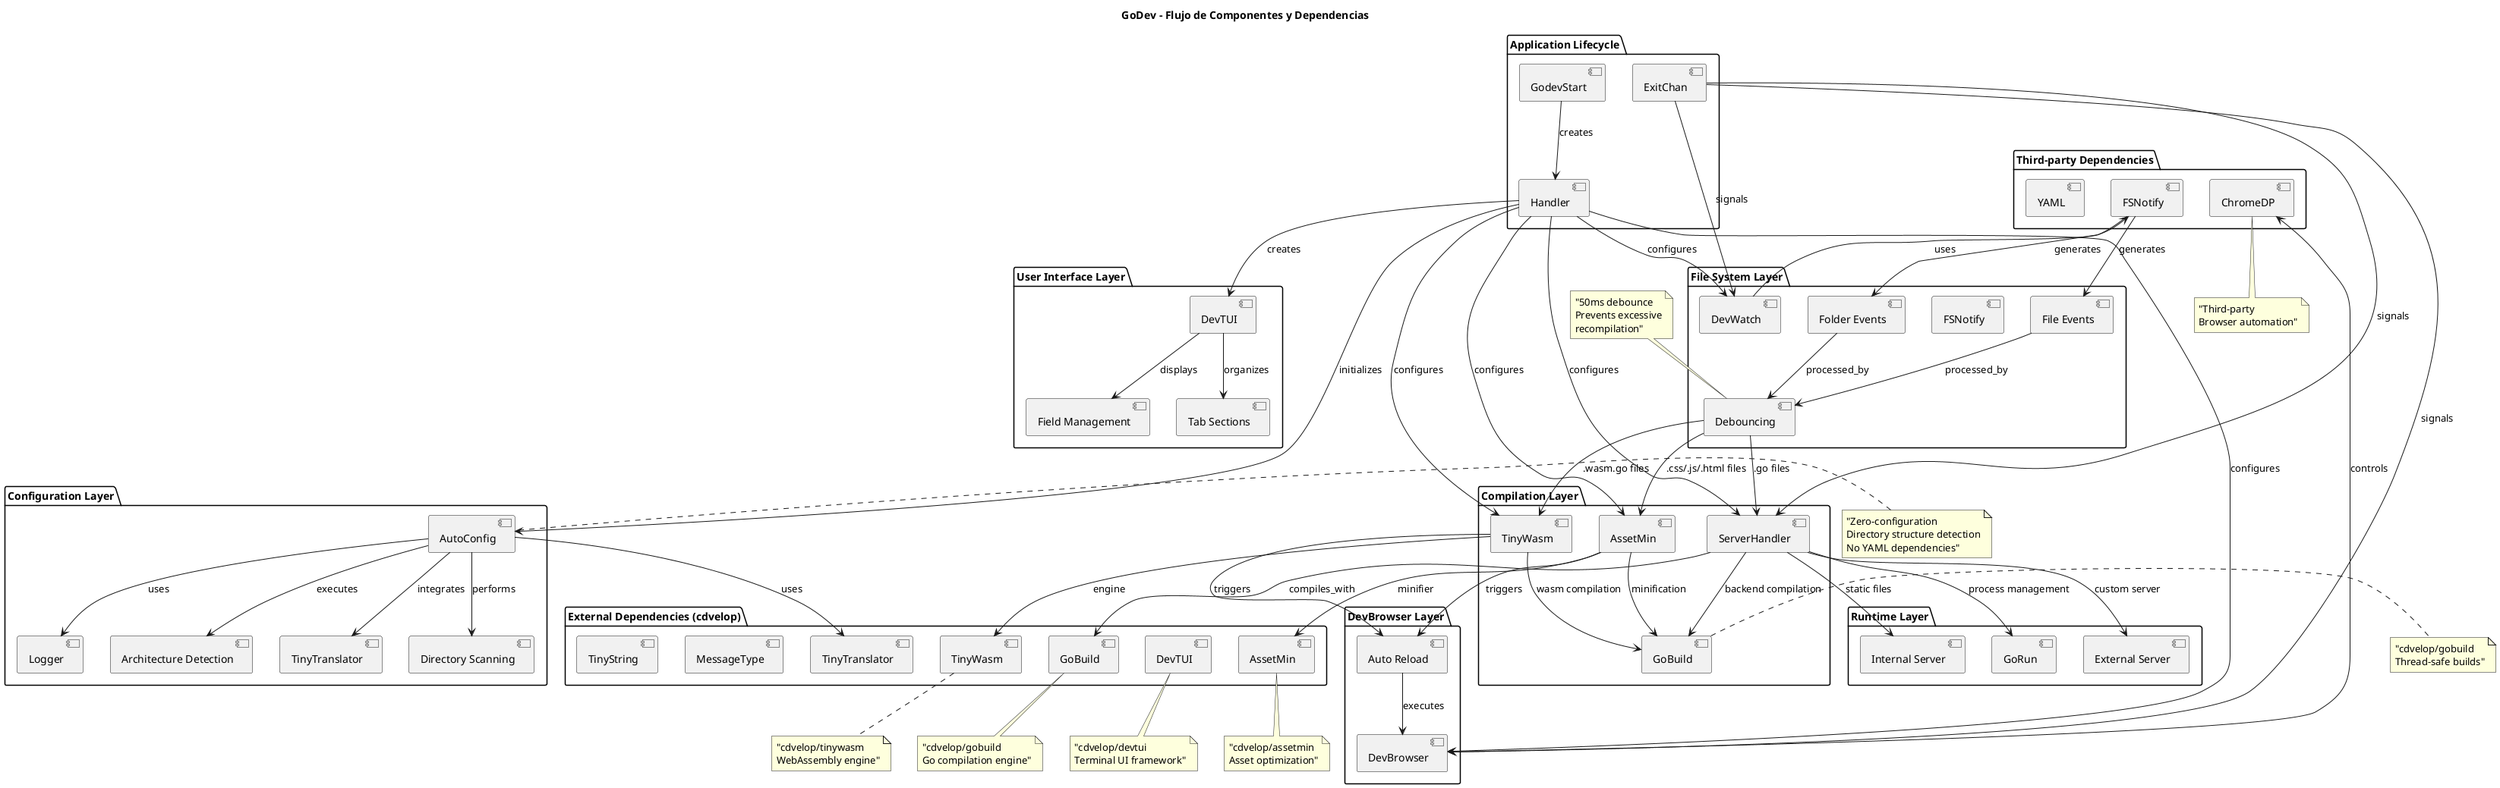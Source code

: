 @startuml golite-component-flow
!define RECTANGLE class

title GoDev - Flujo de Componentes y Dependencias

package "Application Lifecycle" {
    [GodevStart] as start
    [Handler] as main_handler
    [ExitChan] as exit
}

package "Configuration Layer" {
    [AutoConfig] as autoconfig
    [Directory Scanning] as dir_scan
    [Logger] as logger
    [Architecture Detection] as arch_detect
    [TinyTranslator] as translator
}

package "User Interface Layer" {
    [DevTUI] as tui
    [Tab Sections] as tabs
    [Field Management] as fields
}

package "File System Layer" {
    [DevWatch] as watcher
    [FSNotify] as fsnotify
    [File Events] as file_events
    [Folder Events] as folder_events
    [Debouncing] as debounce
}

package "Compilation Layer" {
    [ServerHandler] as server_h
    [TinyWasm] as wasm_h
    [AssetMin] as assets_h
    [GoBuild] as gobuild
}

package "Runtime Layer" {
    [Internal Server] as int_server
    [External Server] as ext_server
    [GoRun] as gorun
}

package "DevBrowser Layer" {
    [DevBrowser] as browser
    [Auto Reload] as reload
}

package "External Dependencies (cdvelop)" {
    [GoBuild] as ext_gobuild
    [DevTUI] as ext_devtui
    [AssetMin] as ext_assetmin
    [TinyWasm] as ext_tinywasm
    [TinyTranslator] as ext_translator
    [MessageType] as ext_msgtype
    [TinyString] as ext_tinystring
}

package "Third-party Dependencies" {
    [ChromeDP] as ext_chromedp
    [FSNotify] as ext_fsnotify
    [YAML] as ext_yaml
}

' Initialization Flow
start --> main_handler : creates
main_handler --> autoconfig : initializes
autoconfig --> dir_scan : performs
autoconfig --> arch_detect : executes
autoconfig --> logger : uses
autoconfig --> translator : integrates

main_handler --> tui : creates
tui --> tabs : organizes
tui --> fields : displays

main_handler --> server_h : configures
main_handler --> wasm_h : configures
main_handler --> assets_h : configures
main_handler --> watcher : configures
main_handler --> browser : configures

' External Dependencies Integration
autoconfig --> ext_translator : uses
server_h --> ext_gobuild : compiles_with
wasm_h --> ext_tinywasm : engine
assets_h --> ext_assetmin : minifier

' File Watching Flow
watcher --> ext_fsnotify : uses
ext_fsnotify --> file_events : generates
ext_fsnotify --> folder_events : generates
file_events --> debounce : processed_by
folder_events --> debounce : processed_by
debounce --> server_h : .go files
debounce --> wasm_h : .wasm.go files
debounce --> assets_h : .css/.js/.html files

' Compilation Flow
server_h --> gobuild : backend compilation
wasm_h --> gobuild : wasm compilation
assets_h --> gobuild : minification

' Runtime Flow
server_h --> int_server : static files
server_h --> ext_server : custom server
server_h --> gorun : process management

' DevBrowser Flow
assets_h --> reload : triggers
wasm_h --> reload : triggers
reload --> browser : executes
browser --> ext_chromedp : controls

' Error Handling & Exit
exit --> watcher : signals
exit --> server_h : signals
exit --> browser : signals

note top of debounce : "50ms debounce\nPrevents excessive\nrecompilation"

note right of gobuild : "cdvelop/gobuild\nThread-safe builds"

note bottom of ext_assetmin : "cdvelop/assetmin\nAsset optimization"

note bottom of ext_tinywasm : "cdvelop/tinywasm\nWebAssembly engine"

note bottom of ext_gobuild : "cdvelop/gobuild\nGo compilation engine"

note bottom of ext_devtui : "cdvelop/devtui\nTerminal UI framework"

note bottom of ext_chromedp : "Third-party\nBrowser automation"

note left of autoconfig : "Zero-configuration\nDirectory structure detection\nNo YAML dependencies"

@enduml

